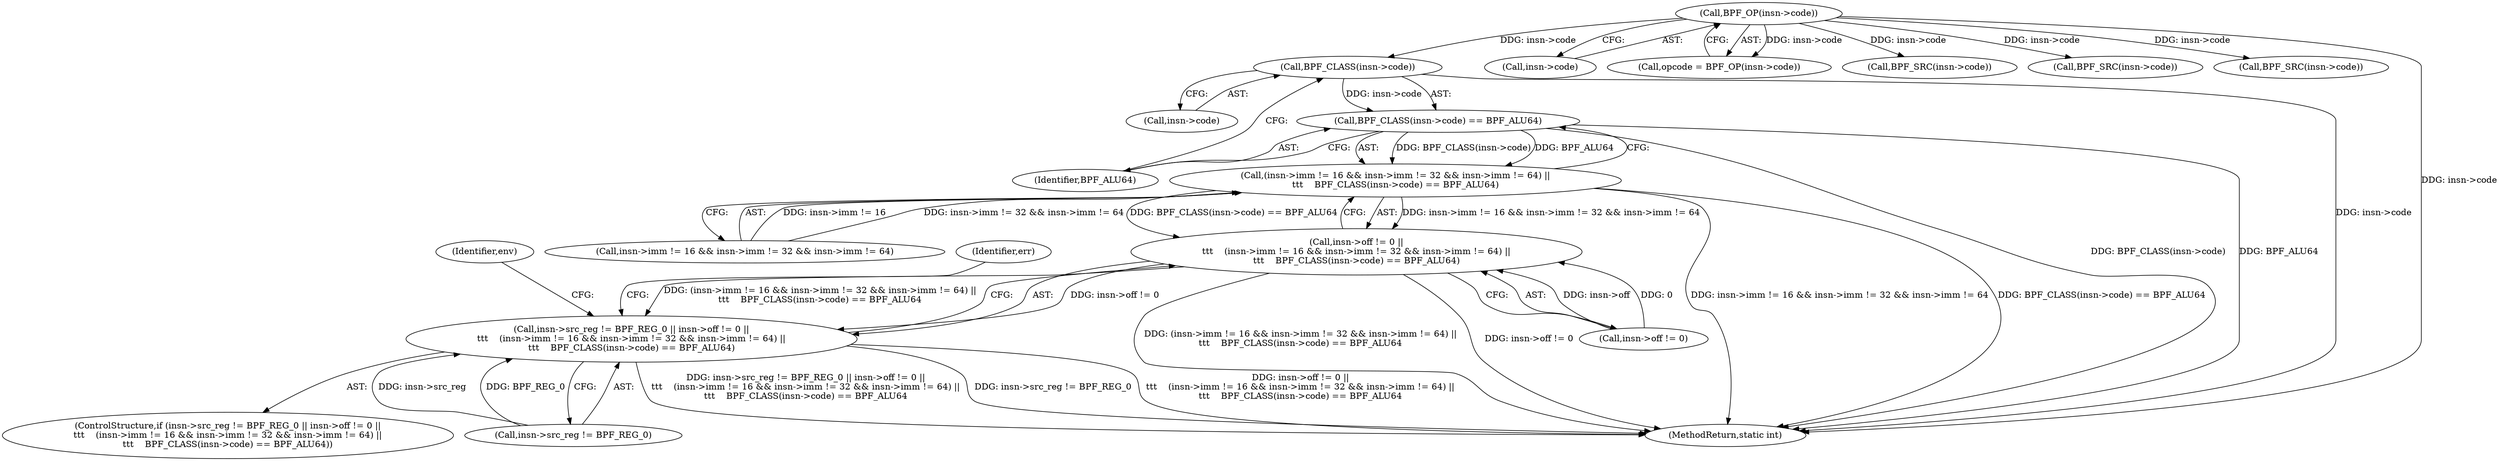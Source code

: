 digraph "0_linux_95a762e2c8c942780948091f8f2a4f32fce1ac6f@pointer" {
"1000209" [label="(Call,BPF_CLASS(insn->code))"];
"1000124" [label="(Call,BPF_OP(insn->code))"];
"1000208" [label="(Call,BPF_CLASS(insn->code) == BPF_ALU64)"];
"1000190" [label="(Call,(insn->imm != 16 && insn->imm != 32 && insn->imm != 64) ||\n\t\t\t    BPF_CLASS(insn->code) == BPF_ALU64)"];
"1000184" [label="(Call,insn->off != 0 ||\n\t\t\t    (insn->imm != 16 && insn->imm != 32 && insn->imm != 64) ||\n\t\t\t    BPF_CLASS(insn->code) == BPF_ALU64)"];
"1000178" [label="(Call,insn->src_reg != BPF_REG_0 || insn->off != 0 ||\n\t\t\t    (insn->imm != 16 && insn->imm != 32 && insn->imm != 64) ||\n\t\t\t    BPF_CLASS(insn->code) == BPF_ALU64)"];
"1000209" [label="(Call,BPF_CLASS(insn->code))"];
"1000190" [label="(Call,(insn->imm != 16 && insn->imm != 32 && insn->imm != 64) ||\n\t\t\t    BPF_CLASS(insn->code) == BPF_ALU64)"];
"1000124" [label="(Call,BPF_OP(insn->code))"];
"1000125" [label="(Call,insn->code)"];
"1000177" [label="(ControlStructure,if (insn->src_reg != BPF_REG_0 || insn->off != 0 ||\n\t\t\t    (insn->imm != 16 && insn->imm != 32 && insn->imm != 64) ||\n\t\t\t    BPF_CLASS(insn->code) == BPF_ALU64))"];
"1000122" [label="(Call,opcode = BPF_OP(insn->code))"];
"1000213" [label="(Identifier,BPF_ALU64)"];
"1000185" [label="(Call,insn->off != 0)"];
"1000208" [label="(Call,BPF_CLASS(insn->code) == BPF_ALU64)"];
"1000216" [label="(Identifier,env)"];
"1000146" [label="(Call,BPF_SRC(insn->code))"];
"1000191" [label="(Call,insn->imm != 16 && insn->imm != 32 && insn->imm != 64)"];
"1000179" [label="(Call,insn->src_reg != BPF_REG_0)"];
"1000481" [label="(Call,BPF_SRC(insn->code))"];
"1000269" [label="(Call,BPF_SRC(insn->code))"];
"1000222" [label="(Identifier,err)"];
"1000651" [label="(MethodReturn,static int)"];
"1000178" [label="(Call,insn->src_reg != BPF_REG_0 || insn->off != 0 ||\n\t\t\t    (insn->imm != 16 && insn->imm != 32 && insn->imm != 64) ||\n\t\t\t    BPF_CLASS(insn->code) == BPF_ALU64)"];
"1000184" [label="(Call,insn->off != 0 ||\n\t\t\t    (insn->imm != 16 && insn->imm != 32 && insn->imm != 64) ||\n\t\t\t    BPF_CLASS(insn->code) == BPF_ALU64)"];
"1000210" [label="(Call,insn->code)"];
"1000209" -> "1000208"  [label="AST: "];
"1000209" -> "1000210"  [label="CFG: "];
"1000210" -> "1000209"  [label="AST: "];
"1000213" -> "1000209"  [label="CFG: "];
"1000209" -> "1000651"  [label="DDG: insn->code"];
"1000209" -> "1000208"  [label="DDG: insn->code"];
"1000124" -> "1000209"  [label="DDG: insn->code"];
"1000124" -> "1000122"  [label="AST: "];
"1000124" -> "1000125"  [label="CFG: "];
"1000125" -> "1000124"  [label="AST: "];
"1000122" -> "1000124"  [label="CFG: "];
"1000124" -> "1000651"  [label="DDG: insn->code"];
"1000124" -> "1000122"  [label="DDG: insn->code"];
"1000124" -> "1000146"  [label="DDG: insn->code"];
"1000124" -> "1000269"  [label="DDG: insn->code"];
"1000124" -> "1000481"  [label="DDG: insn->code"];
"1000208" -> "1000190"  [label="AST: "];
"1000208" -> "1000213"  [label="CFG: "];
"1000213" -> "1000208"  [label="AST: "];
"1000190" -> "1000208"  [label="CFG: "];
"1000208" -> "1000651"  [label="DDG: BPF_CLASS(insn->code)"];
"1000208" -> "1000651"  [label="DDG: BPF_ALU64"];
"1000208" -> "1000190"  [label="DDG: BPF_CLASS(insn->code)"];
"1000208" -> "1000190"  [label="DDG: BPF_ALU64"];
"1000190" -> "1000184"  [label="AST: "];
"1000190" -> "1000191"  [label="CFG: "];
"1000191" -> "1000190"  [label="AST: "];
"1000184" -> "1000190"  [label="CFG: "];
"1000190" -> "1000651"  [label="DDG: insn->imm != 16 && insn->imm != 32 && insn->imm != 64"];
"1000190" -> "1000651"  [label="DDG: BPF_CLASS(insn->code) == BPF_ALU64"];
"1000190" -> "1000184"  [label="DDG: insn->imm != 16 && insn->imm != 32 && insn->imm != 64"];
"1000190" -> "1000184"  [label="DDG: BPF_CLASS(insn->code) == BPF_ALU64"];
"1000191" -> "1000190"  [label="DDG: insn->imm != 16"];
"1000191" -> "1000190"  [label="DDG: insn->imm != 32 && insn->imm != 64"];
"1000184" -> "1000178"  [label="AST: "];
"1000184" -> "1000185"  [label="CFG: "];
"1000185" -> "1000184"  [label="AST: "];
"1000178" -> "1000184"  [label="CFG: "];
"1000184" -> "1000651"  [label="DDG: insn->off != 0"];
"1000184" -> "1000651"  [label="DDG: (insn->imm != 16 && insn->imm != 32 && insn->imm != 64) ||\n\t\t\t    BPF_CLASS(insn->code) == BPF_ALU64"];
"1000184" -> "1000178"  [label="DDG: insn->off != 0"];
"1000184" -> "1000178"  [label="DDG: (insn->imm != 16 && insn->imm != 32 && insn->imm != 64) ||\n\t\t\t    BPF_CLASS(insn->code) == BPF_ALU64"];
"1000185" -> "1000184"  [label="DDG: insn->off"];
"1000185" -> "1000184"  [label="DDG: 0"];
"1000178" -> "1000177"  [label="AST: "];
"1000178" -> "1000179"  [label="CFG: "];
"1000179" -> "1000178"  [label="AST: "];
"1000216" -> "1000178"  [label="CFG: "];
"1000222" -> "1000178"  [label="CFG: "];
"1000178" -> "1000651"  [label="DDG: insn->src_reg != BPF_REG_0 || insn->off != 0 ||\n\t\t\t    (insn->imm != 16 && insn->imm != 32 && insn->imm != 64) ||\n\t\t\t    BPF_CLASS(insn->code) == BPF_ALU64"];
"1000178" -> "1000651"  [label="DDG: insn->src_reg != BPF_REG_0"];
"1000178" -> "1000651"  [label="DDG: insn->off != 0 ||\n\t\t\t    (insn->imm != 16 && insn->imm != 32 && insn->imm != 64) ||\n\t\t\t    BPF_CLASS(insn->code) == BPF_ALU64"];
"1000179" -> "1000178"  [label="DDG: insn->src_reg"];
"1000179" -> "1000178"  [label="DDG: BPF_REG_0"];
}
